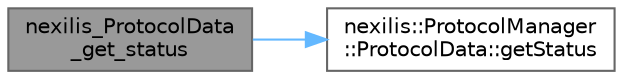 digraph "nexilis_ProtocolData_get_status"
{
 // LATEX_PDF_SIZE
  bgcolor="transparent";
  edge [fontname=Helvetica,fontsize=10,labelfontname=Helvetica,labelfontsize=10];
  node [fontname=Helvetica,fontsize=10,shape=box,height=0.2,width=0.4];
  rankdir="LR";
  Node1 [id="Node000001",label="nexilis_ProtocolData\l_get_status",height=0.2,width=0.4,color="gray40", fillcolor="grey60", style="filled", fontcolor="black",tooltip=" "];
  Node1 -> Node2 [id="edge1_Node000001_Node000002",color="steelblue1",style="solid",tooltip=" "];
  Node2 [id="Node000002",label="nexilis::ProtocolManager\l::ProtocolData::getStatus",height=0.2,width=0.4,color="grey40", fillcolor="white", style="filled",URL="$da/d97/classnexilis_1_1ProtocolManager_1_1ProtocolData.html#a6136acaa8aaaaa84a013ac8e1fbf42ad",tooltip="Get the status of the protocol."];
}
